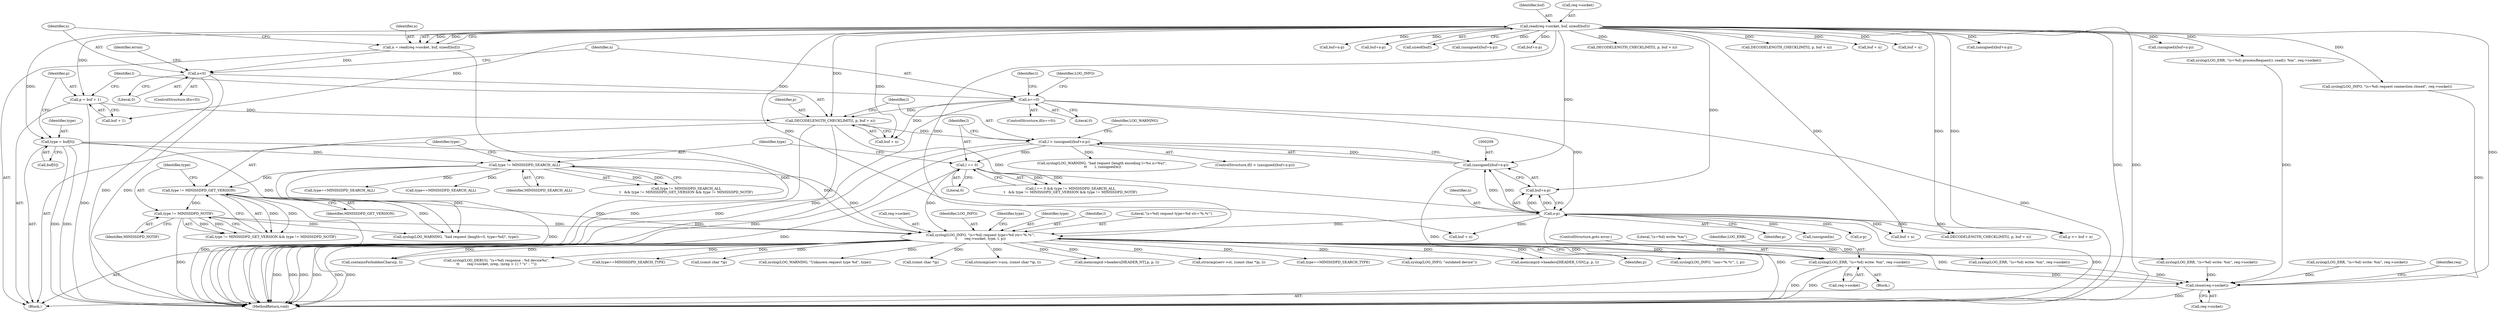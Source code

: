 digraph "0_miniupnp_b238cade9a173c6f751a34acf8ccff838a62aa47@pointer" {
"1001069" [label="(Call,syslog(LOG_ERR, \"(s=%d) write: %m\", req->socket))"];
"1000246" [label="(Call,syslog(LOG_INFO, \"(s=%d) request type=%d str='%.*s'\",\n\t       req->socket, type, l, p))"];
"1000141" [label="(Call,read(req->socket, buf, sizeof(buf)))"];
"1000237" [label="(Call,type != MINISSDPD_NOTIF)"];
"1000234" [label="(Call,type != MINISSDPD_GET_VERSION)"];
"1000230" [label="(Call,type != MINISSDPD_SEARCH_ALL)"];
"1000189" [label="(Call,type = buf[0])"];
"1000226" [label="(Call,l == 0)"];
"1000206" [label="(Call,l > (unsigned)(buf+n-p))"];
"1000199" [label="(Call,DECODELENGTH_CHECKLIMIT(l, p, buf + n))"];
"1000194" [label="(Call,p = buf + 1)"];
"1000174" [label="(Call,n==0)"];
"1000149" [label="(Call,n<0)"];
"1000139" [label="(Call,n = read(req->socket, buf, sizeof(buf)))"];
"1000208" [label="(Call,(unsigned)(buf+n-p))"];
"1000212" [label="(Call,n-p)"];
"1001133" [label="(Call,close(req->socket))"];
"1001144" [label="(MethodReturn,void)"];
"1000755" [label="(Call,buf + n)"];
"1000710" [label="(Call,containsForbiddenChars(p, l))"];
"1000195" [label="(Identifier,p)"];
"1000202" [label="(Call,buf + n)"];
"1000191" [label="(Call,buf[0])"];
"1000200" [label="(Identifier,l)"];
"1000397" [label="(Call,type==MINISSDPD_SEARCH_ALL)"];
"1000166" [label="(Call,syslog(LOG_ERR, \"(s=%d) processRequest(): read(): %m\", req->socket))"];
"1001068" [label="(Block,)"];
"1000912" [label="(Call,buf+n-p)"];
"1001070" [label="(Identifier,LOG_ERR)"];
"1000231" [label="(Identifier,type)"];
"1000214" [label="(Identifier,p)"];
"1000220" [label="(Call,(unsigned)n)"];
"1000776" [label="(Call,n-p)"];
"1000176" [label="(Literal,0)"];
"1000774" [label="(Call,buf+n-p)"];
"1000190" [label="(Identifier,type)"];
"1000140" [label="(Identifier,n)"];
"1000146" [label="(Call,sizeof(buf))"];
"1001075" [label="(ControlStructure,goto error;)"];
"1000241" [label="(Call,syslog(LOG_WARNING, \"bad request (length=0, type=%d)\", type))"];
"1000236" [label="(Identifier,MINISSDPD_GET_VERSION)"];
"1000252" [label="(Identifier,type)"];
"1000659" [label="(Call,syslog(LOG_DEBUG, \"(s=%d) response : %d device%s\",\n\t\t       req->socket, nrep, (nrep > 1) ? \"s\" : \"\"))"];
"1000772" [label="(Call,(unsigned)(buf+n-p))"];
"1000145" [label="(Identifier,buf)"];
"1000189" [label="(Call,type = buf[0])"];
"1000843" [label="(Call,buf+n-p)"];
"1000832" [label="(Call,DECODELENGTH_CHECKLIMIT(l, p, buf + n))"];
"1000365" [label="(Call,type==MINISSDPD_SEARCH_TYPE)"];
"1000186" [label="(Identifier,t)"];
"1000753" [label="(Call,p >= buf + n)"];
"1000766" [label="(Call,buf + n)"];
"1000228" [label="(Literal,0)"];
"1000156" [label="(Identifier,errno)"];
"1000212" [label="(Call,n-p)"];
"1000901" [label="(Call,DECODELENGTH_CHECKLIMIT(l, p, buf + n))"];
"1000226" [label="(Call,l == 0)"];
"1000194" [label="(Call,p = buf + 1)"];
"1000575" [label="(Call,(const char *)p)"];
"1000179" [label="(Identifier,LOG_INFO)"];
"1001083" [label="(Call,syslog(LOG_WARNING, \"Unknown request type %d\", type))"];
"1000590" [label="(Call,(const char *)p)"];
"1000225" [label="(Call,l == 0 && type != MINISSDPD_SEARCH_ALL\n\t   && type != MINISSDPD_GET_VERSION && type != MINISSDPD_NOTIF)"];
"1001071" [label="(Literal,\"(s=%d) write: %m\")"];
"1000586" [label="(Call,strncmp(serv->usn, (const char *)p, l))"];
"1000253" [label="(Identifier,l)"];
"1000175" [label="(Identifier,n)"];
"1000229" [label="(Call,type != MINISSDPD_SEARCH_ALL\n\t   && type != MINISSDPD_GET_VERSION && type != MINISSDPD_NOTIF)"];
"1000151" [label="(Literal,0)"];
"1000248" [label="(Literal,\"(s=%d) request type=%d str='%.*s'\")"];
"1000205" [label="(ControlStructure,if(l > (unsigned)(buf+n-p)))"];
"1000217" [label="(Identifier,LOG_WARNING)"];
"1000594" [label="(Call,type==MINISSDPD_SEARCH_ALL)"];
"1000370" [label="(Call,memcmp(d->headers[HEADER_NT].p, p, l))"];
"1000238" [label="(Identifier,type)"];
"1000835" [label="(Call,buf + n)"];
"1000230" [label="(Call,type != MINISSDPD_SEARCH_ALL)"];
"1000150" [label="(Identifier,n)"];
"1000682" [label="(Call,syslog(LOG_ERR, \"(s=%d) write: %m\", req->socket))"];
"1000904" [label="(Call,buf + n)"];
"1000227" [label="(Identifier,l)"];
"1001072" [label="(Call,req->socket)"];
"1000201" [label="(Identifier,p)"];
"1000196" [label="(Call,buf + 1)"];
"1000249" [label="(Call,req->socket)"];
"1001100" [label="(Call,syslog(LOG_ERR, \"(s=%d) write: %m\", req->socket))"];
"1000174" [label="(Call,n==0)"];
"1000206" [label="(Call,l > (unsigned)(buf+n-p))"];
"1000141" [label="(Call,read(req->socket, buf, sizeof(buf)))"];
"1000247" [label="(Identifier,LOG_INFO)"];
"1000148" [label="(ControlStructure,if(n<0))"];
"1000173" [label="(ControlStructure,if(n==0))"];
"1000246" [label="(Call,syslog(LOG_INFO, \"(s=%d) request type=%d str='%.*s'\",\n\t       req->socket, type, l, p))"];
"1000232" [label="(Identifier,MINISSDPD_SEARCH_ALL)"];
"1001069" [label="(Call,syslog(LOG_ERR, \"(s=%d) write: %m\", req->socket))"];
"1000233" [label="(Call,type != MINISSDPD_GET_VERSION && type != MINISSDPD_NOTIF)"];
"1000210" [label="(Call,buf+n-p)"];
"1000571" [label="(Call,strncmp(serv->st, (const char *)p, l))"];
"1000235" [label="(Identifier,type)"];
"1000566" [label="(Call,type==MINISSDPD_SEARCH_TYPE)"];
"1000321" [label="(Call,syslog(LOG_INFO, \"outdated device\"))"];
"1000199" [label="(Call,DECODELENGTH_CHECKLIMIT(l, p, buf + n))"];
"1001139" [label="(Identifier,req)"];
"1000139" [label="(Call,n = read(req->socket, buf, sizeof(buf)))"];
"1000841" [label="(Call,(unsigned)(buf+n-p))"];
"1000387" [label="(Call,memcmp(d->headers[HEADER_USN].p, p, l))"];
"1000178" [label="(Call,syslog(LOG_INFO, \"(s=%d) request connection closed\", req->socket))"];
"1000216" [label="(Call,syslog(LOG_WARNING, \"bad request (length encoding l=%u n=%u)\",\n \t\t       l, (unsigned)n))"];
"1000207" [label="(Identifier,l)"];
"1000116" [label="(Block,)"];
"1000291" [label="(Call,syslog(LOG_ERR, \"(s=%d) write: %m\", req->socket))"];
"1001133" [label="(Call,close(req->socket))"];
"1000142" [label="(Call,req->socket)"];
"1000208" [label="(Call,(unsigned)(buf+n-p))"];
"1000763" [label="(Call,DECODELENGTH_CHECKLIMIT(l, p, buf + n))"];
"1001134" [label="(Call,req->socket)"];
"1000254" [label="(Identifier,p)"];
"1000234" [label="(Call,type != MINISSDPD_GET_VERSION)"];
"1000793" [label="(Call,syslog(LOG_INFO, \"usn='%.*s'\", l, p))"];
"1000237" [label="(Call,type != MINISSDPD_NOTIF)"];
"1000213" [label="(Identifier,n)"];
"1000910" [label="(Call,(unsigned)(buf+n-p))"];
"1000149" [label="(Call,n<0)"];
"1000256" [label="(Identifier,type)"];
"1000239" [label="(Identifier,MINISSDPD_NOTIF)"];
"1001069" -> "1001068"  [label="AST: "];
"1001069" -> "1001072"  [label="CFG: "];
"1001070" -> "1001069"  [label="AST: "];
"1001071" -> "1001069"  [label="AST: "];
"1001072" -> "1001069"  [label="AST: "];
"1001075" -> "1001069"  [label="CFG: "];
"1001069" -> "1001144"  [label="DDG: "];
"1001069" -> "1001144"  [label="DDG: "];
"1000246" -> "1001069"  [label="DDG: "];
"1001069" -> "1001133"  [label="DDG: "];
"1000246" -> "1000116"  [label="AST: "];
"1000246" -> "1000254"  [label="CFG: "];
"1000247" -> "1000246"  [label="AST: "];
"1000248" -> "1000246"  [label="AST: "];
"1000249" -> "1000246"  [label="AST: "];
"1000252" -> "1000246"  [label="AST: "];
"1000253" -> "1000246"  [label="AST: "];
"1000254" -> "1000246"  [label="AST: "];
"1000256" -> "1000246"  [label="CFG: "];
"1000246" -> "1001144"  [label="DDG: "];
"1000246" -> "1001144"  [label="DDG: "];
"1000246" -> "1001144"  [label="DDG: "];
"1000246" -> "1001144"  [label="DDG: "];
"1000246" -> "1001144"  [label="DDG: "];
"1000246" -> "1001144"  [label="DDG: "];
"1000141" -> "1000246"  [label="DDG: "];
"1000237" -> "1000246"  [label="DDG: "];
"1000230" -> "1000246"  [label="DDG: "];
"1000234" -> "1000246"  [label="DDG: "];
"1000189" -> "1000246"  [label="DDG: "];
"1000226" -> "1000246"  [label="DDG: "];
"1000212" -> "1000246"  [label="DDG: "];
"1000246" -> "1000291"  [label="DDG: "];
"1000246" -> "1000321"  [label="DDG: "];
"1000246" -> "1000365"  [label="DDG: "];
"1000246" -> "1000370"  [label="DDG: "];
"1000246" -> "1000370"  [label="DDG: "];
"1000246" -> "1000387"  [label="DDG: "];
"1000246" -> "1000387"  [label="DDG: "];
"1000246" -> "1000566"  [label="DDG: "];
"1000246" -> "1000575"  [label="DDG: "];
"1000246" -> "1000571"  [label="DDG: "];
"1000246" -> "1000590"  [label="DDG: "];
"1000246" -> "1000586"  [label="DDG: "];
"1000246" -> "1000659"  [label="DDG: "];
"1000246" -> "1000710"  [label="DDG: "];
"1000246" -> "1000710"  [label="DDG: "];
"1000246" -> "1000793"  [label="DDG: "];
"1000246" -> "1001083"  [label="DDG: "];
"1000246" -> "1001100"  [label="DDG: "];
"1000246" -> "1001133"  [label="DDG: "];
"1000141" -> "1000139"  [label="AST: "];
"1000141" -> "1000146"  [label="CFG: "];
"1000142" -> "1000141"  [label="AST: "];
"1000145" -> "1000141"  [label="AST: "];
"1000146" -> "1000141"  [label="AST: "];
"1000139" -> "1000141"  [label="CFG: "];
"1000141" -> "1001144"  [label="DDG: "];
"1000141" -> "1001144"  [label="DDG: "];
"1000141" -> "1000139"  [label="DDG: "];
"1000141" -> "1000139"  [label="DDG: "];
"1000141" -> "1000166"  [label="DDG: "];
"1000141" -> "1000178"  [label="DDG: "];
"1000141" -> "1000189"  [label="DDG: "];
"1000141" -> "1000194"  [label="DDG: "];
"1000141" -> "1000196"  [label="DDG: "];
"1000141" -> "1000199"  [label="DDG: "];
"1000141" -> "1000202"  [label="DDG: "];
"1000141" -> "1000208"  [label="DDG: "];
"1000141" -> "1000210"  [label="DDG: "];
"1000141" -> "1000753"  [label="DDG: "];
"1000141" -> "1000755"  [label="DDG: "];
"1000141" -> "1000763"  [label="DDG: "];
"1000141" -> "1000766"  [label="DDG: "];
"1000141" -> "1000772"  [label="DDG: "];
"1000141" -> "1000774"  [label="DDG: "];
"1000141" -> "1000832"  [label="DDG: "];
"1000141" -> "1000835"  [label="DDG: "];
"1000141" -> "1000841"  [label="DDG: "];
"1000141" -> "1000843"  [label="DDG: "];
"1000141" -> "1000901"  [label="DDG: "];
"1000141" -> "1000904"  [label="DDG: "];
"1000141" -> "1000910"  [label="DDG: "];
"1000141" -> "1000912"  [label="DDG: "];
"1000141" -> "1001133"  [label="DDG: "];
"1000237" -> "1000233"  [label="AST: "];
"1000237" -> "1000239"  [label="CFG: "];
"1000238" -> "1000237"  [label="AST: "];
"1000239" -> "1000237"  [label="AST: "];
"1000233" -> "1000237"  [label="CFG: "];
"1000237" -> "1001144"  [label="DDG: "];
"1000237" -> "1000233"  [label="DDG: "];
"1000237" -> "1000233"  [label="DDG: "];
"1000234" -> "1000237"  [label="DDG: "];
"1000237" -> "1000241"  [label="DDG: "];
"1000234" -> "1000233"  [label="AST: "];
"1000234" -> "1000236"  [label="CFG: "];
"1000235" -> "1000234"  [label="AST: "];
"1000236" -> "1000234"  [label="AST: "];
"1000238" -> "1000234"  [label="CFG: "];
"1000233" -> "1000234"  [label="CFG: "];
"1000234" -> "1001144"  [label="DDG: "];
"1000234" -> "1000233"  [label="DDG: "];
"1000234" -> "1000233"  [label="DDG: "];
"1000230" -> "1000234"  [label="DDG: "];
"1000234" -> "1000241"  [label="DDG: "];
"1000230" -> "1000229"  [label="AST: "];
"1000230" -> "1000232"  [label="CFG: "];
"1000231" -> "1000230"  [label="AST: "];
"1000232" -> "1000230"  [label="AST: "];
"1000235" -> "1000230"  [label="CFG: "];
"1000229" -> "1000230"  [label="CFG: "];
"1000230" -> "1001144"  [label="DDG: "];
"1000230" -> "1000229"  [label="DDG: "];
"1000230" -> "1000229"  [label="DDG: "];
"1000189" -> "1000230"  [label="DDG: "];
"1000230" -> "1000241"  [label="DDG: "];
"1000230" -> "1000397"  [label="DDG: "];
"1000230" -> "1000594"  [label="DDG: "];
"1000189" -> "1000116"  [label="AST: "];
"1000189" -> "1000191"  [label="CFG: "];
"1000190" -> "1000189"  [label="AST: "];
"1000191" -> "1000189"  [label="AST: "];
"1000195" -> "1000189"  [label="CFG: "];
"1000189" -> "1001144"  [label="DDG: "];
"1000189" -> "1001144"  [label="DDG: "];
"1000189" -> "1000241"  [label="DDG: "];
"1000226" -> "1000225"  [label="AST: "];
"1000226" -> "1000228"  [label="CFG: "];
"1000227" -> "1000226"  [label="AST: "];
"1000228" -> "1000226"  [label="AST: "];
"1000231" -> "1000226"  [label="CFG: "];
"1000225" -> "1000226"  [label="CFG: "];
"1000226" -> "1001144"  [label="DDG: "];
"1000226" -> "1000225"  [label="DDG: "];
"1000226" -> "1000225"  [label="DDG: "];
"1000206" -> "1000226"  [label="DDG: "];
"1000206" -> "1000205"  [label="AST: "];
"1000206" -> "1000208"  [label="CFG: "];
"1000207" -> "1000206"  [label="AST: "];
"1000208" -> "1000206"  [label="AST: "];
"1000217" -> "1000206"  [label="CFG: "];
"1000227" -> "1000206"  [label="CFG: "];
"1000206" -> "1001144"  [label="DDG: "];
"1000206" -> "1001144"  [label="DDG: "];
"1000199" -> "1000206"  [label="DDG: "];
"1000208" -> "1000206"  [label="DDG: "];
"1000206" -> "1000216"  [label="DDG: "];
"1000199" -> "1000116"  [label="AST: "];
"1000199" -> "1000202"  [label="CFG: "];
"1000200" -> "1000199"  [label="AST: "];
"1000201" -> "1000199"  [label="AST: "];
"1000202" -> "1000199"  [label="AST: "];
"1000207" -> "1000199"  [label="CFG: "];
"1000199" -> "1001144"  [label="DDG: "];
"1000199" -> "1001144"  [label="DDG: "];
"1000194" -> "1000199"  [label="DDG: "];
"1000174" -> "1000199"  [label="DDG: "];
"1000199" -> "1000212"  [label="DDG: "];
"1000194" -> "1000116"  [label="AST: "];
"1000194" -> "1000196"  [label="CFG: "];
"1000195" -> "1000194"  [label="AST: "];
"1000196" -> "1000194"  [label="AST: "];
"1000200" -> "1000194"  [label="CFG: "];
"1000194" -> "1001144"  [label="DDG: "];
"1000174" -> "1000173"  [label="AST: "];
"1000174" -> "1000176"  [label="CFG: "];
"1000175" -> "1000174"  [label="AST: "];
"1000176" -> "1000174"  [label="AST: "];
"1000179" -> "1000174"  [label="CFG: "];
"1000186" -> "1000174"  [label="CFG: "];
"1000174" -> "1001144"  [label="DDG: "];
"1000174" -> "1001144"  [label="DDG: "];
"1000149" -> "1000174"  [label="DDG: "];
"1000174" -> "1000202"  [label="DDG: "];
"1000174" -> "1000212"  [label="DDG: "];
"1000149" -> "1000148"  [label="AST: "];
"1000149" -> "1000151"  [label="CFG: "];
"1000150" -> "1000149"  [label="AST: "];
"1000151" -> "1000149"  [label="AST: "];
"1000156" -> "1000149"  [label="CFG: "];
"1000175" -> "1000149"  [label="CFG: "];
"1000149" -> "1001144"  [label="DDG: "];
"1000149" -> "1001144"  [label="DDG: "];
"1000139" -> "1000149"  [label="DDG: "];
"1000139" -> "1000116"  [label="AST: "];
"1000140" -> "1000139"  [label="AST: "];
"1000150" -> "1000139"  [label="CFG: "];
"1000139" -> "1001144"  [label="DDG: "];
"1000208" -> "1000210"  [label="CFG: "];
"1000209" -> "1000208"  [label="AST: "];
"1000210" -> "1000208"  [label="AST: "];
"1000208" -> "1001144"  [label="DDG: "];
"1000212" -> "1000208"  [label="DDG: "];
"1000212" -> "1000208"  [label="DDG: "];
"1000212" -> "1000210"  [label="AST: "];
"1000212" -> "1000214"  [label="CFG: "];
"1000213" -> "1000212"  [label="AST: "];
"1000214" -> "1000212"  [label="AST: "];
"1000210" -> "1000212"  [label="CFG: "];
"1000212" -> "1001144"  [label="DDG: "];
"1000212" -> "1001144"  [label="DDG: "];
"1000212" -> "1000210"  [label="DDG: "];
"1000212" -> "1000210"  [label="DDG: "];
"1000212" -> "1000220"  [label="DDG: "];
"1000212" -> "1000753"  [label="DDG: "];
"1000212" -> "1000755"  [label="DDG: "];
"1000212" -> "1000763"  [label="DDG: "];
"1000212" -> "1000766"  [label="DDG: "];
"1000212" -> "1000776"  [label="DDG: "];
"1001133" -> "1000116"  [label="AST: "];
"1001133" -> "1001134"  [label="CFG: "];
"1001134" -> "1001133"  [label="AST: "];
"1001139" -> "1001133"  [label="CFG: "];
"1001133" -> "1001144"  [label="DDG: "];
"1000291" -> "1001133"  [label="DDG: "];
"1000166" -> "1001133"  [label="DDG: "];
"1000682" -> "1001133"  [label="DDG: "];
"1001100" -> "1001133"  [label="DDG: "];
"1000178" -> "1001133"  [label="DDG: "];
}
